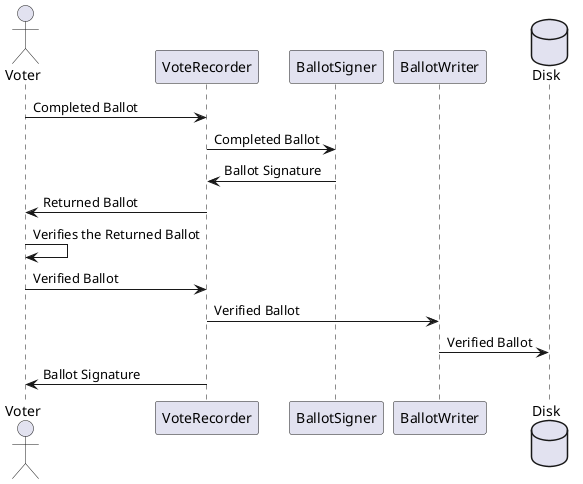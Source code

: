 @startuml
actor Voter
Voter -> VoteRecorder: Completed Ballot
VoteRecorder -> BallotSigner: Completed Ballot
BallotSigner -> VoteRecorder: Ballot Signature
VoteRecorder -> Voter: Returned Ballot
Voter -> Voter: Verifies the Returned Ballot
Voter -> VoteRecorder: Verified Ballot
VoteRecorder -> BallotWriter: Verified Ballot
database Disk
BallotWriter -> Disk: Verified Ballot
VoteRecorder -> Voter: Ballot Signature
@enduml